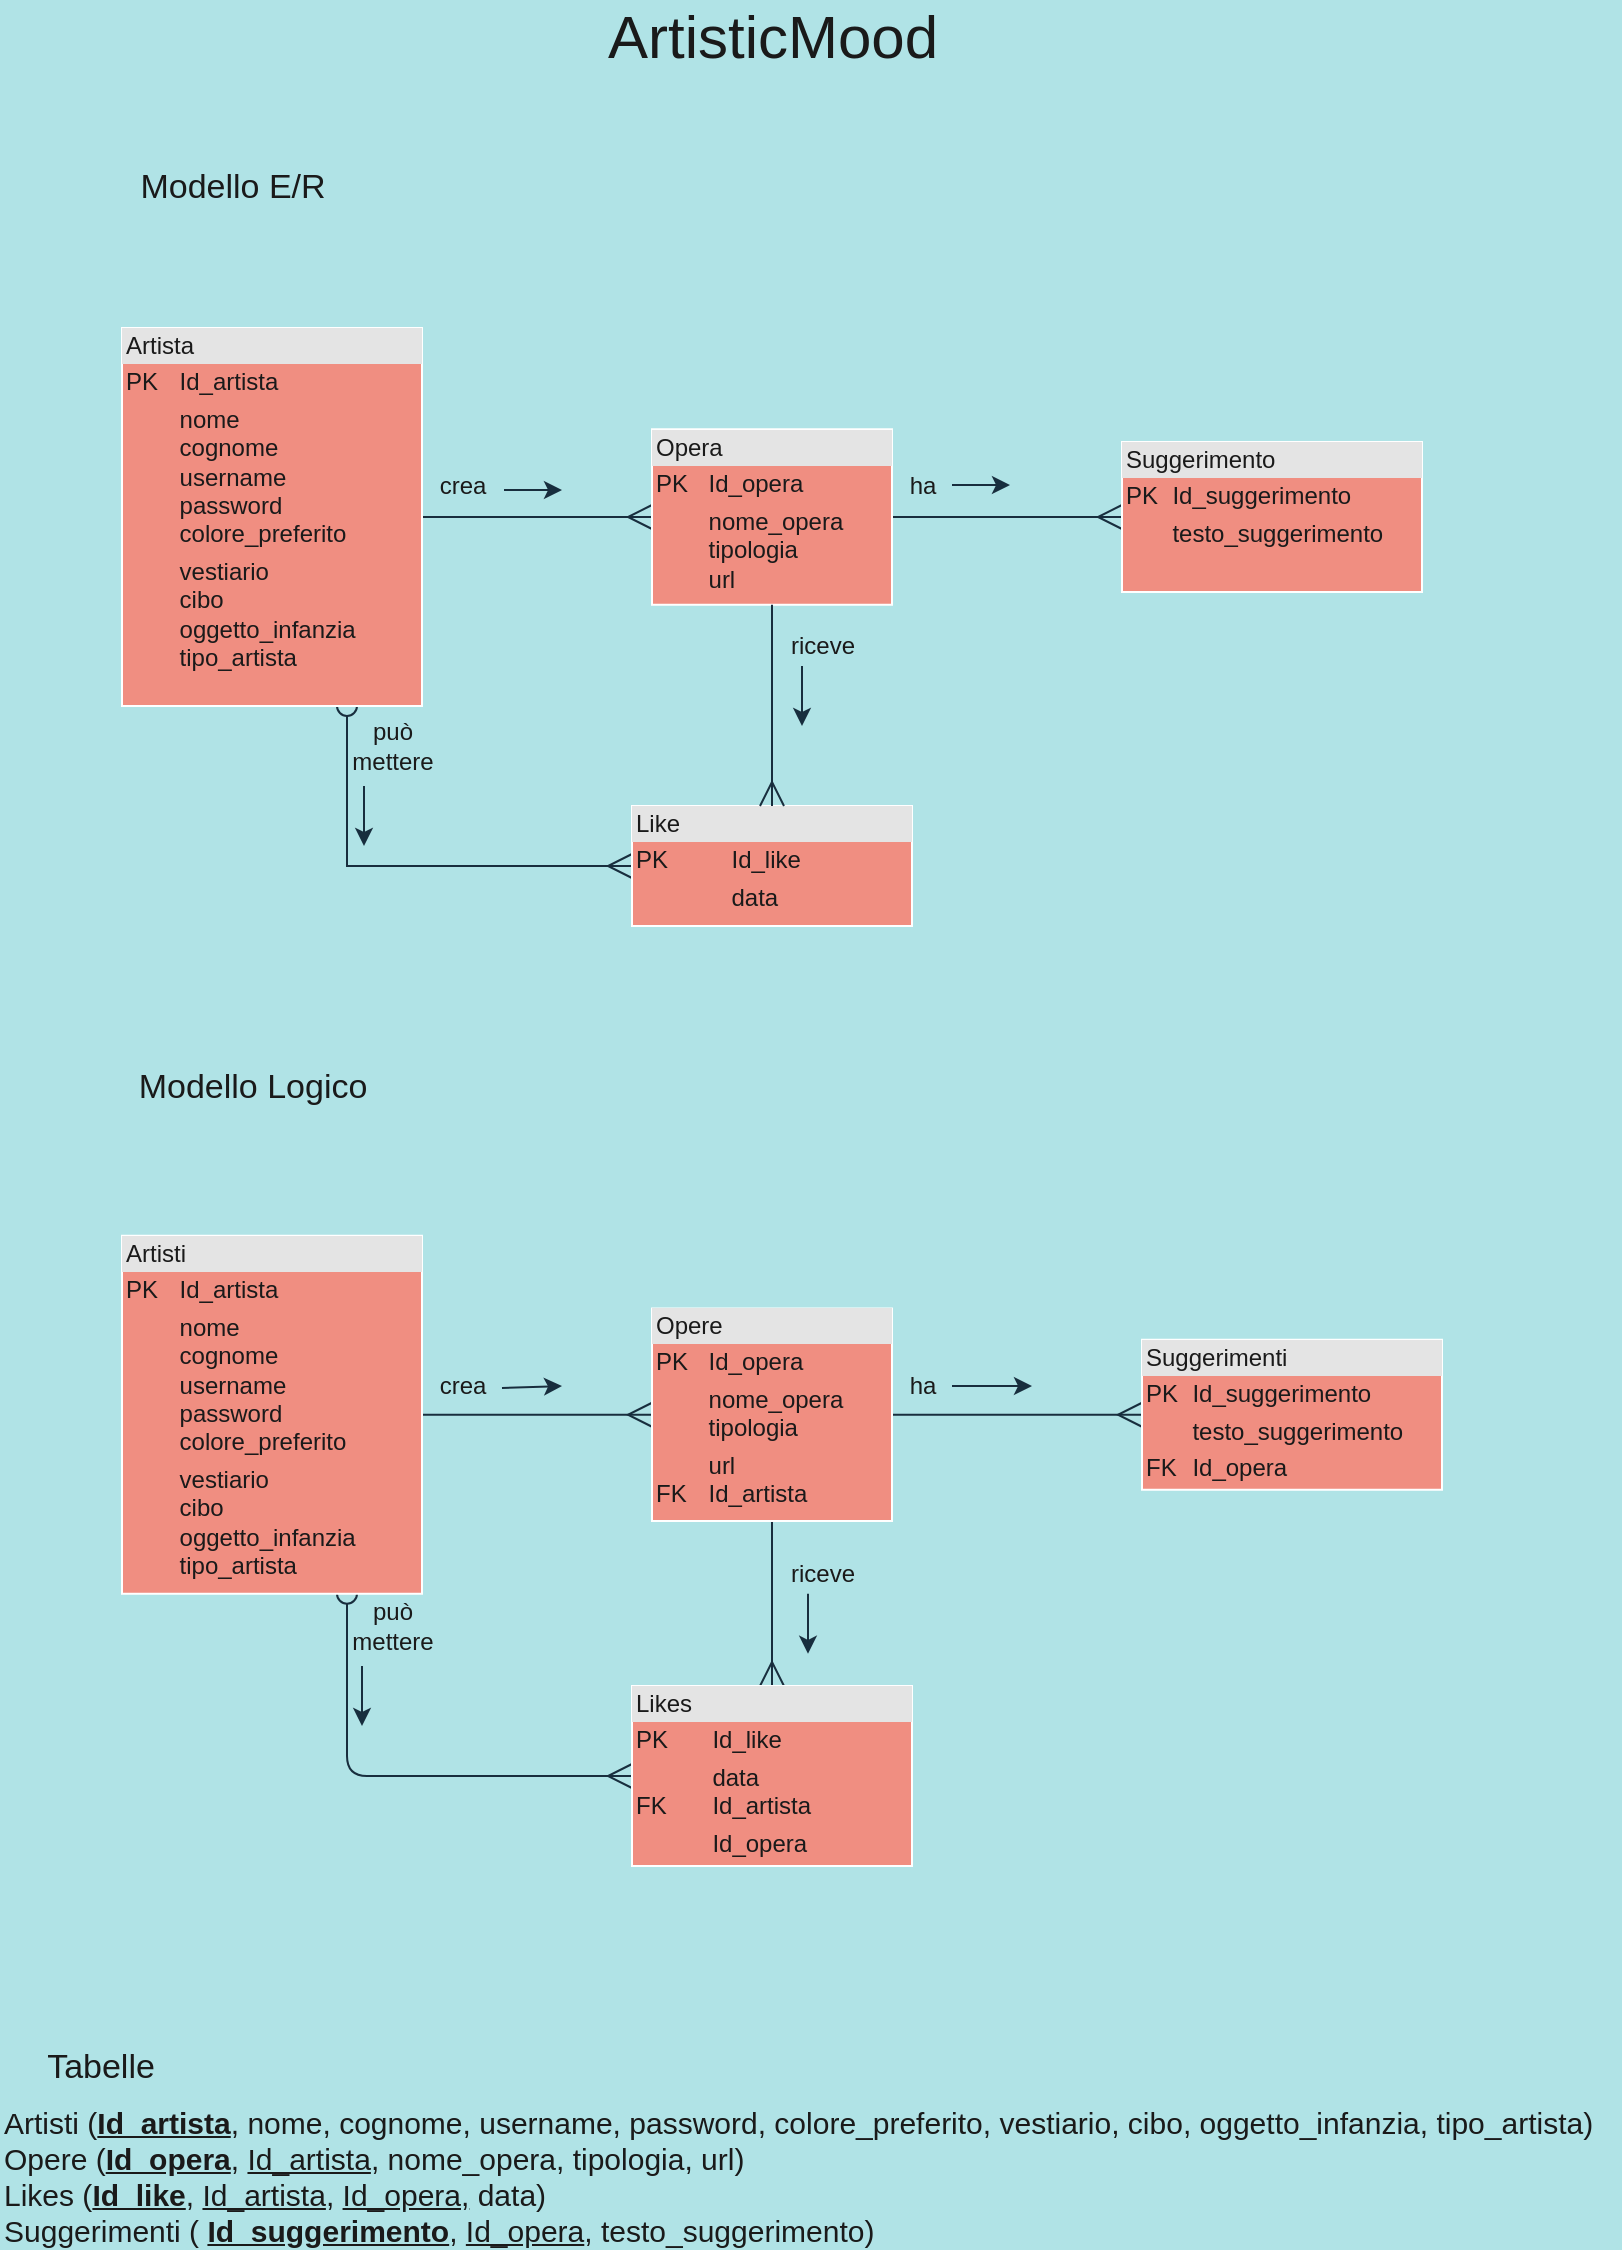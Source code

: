<mxfile version="14.6.13" type="github">
  <diagram id="YEk6cOGVzoyI47wU4SEu" name="Page-1">
    <mxGraphModel dx="868" dy="1682" grid="1" gridSize="10" guides="1" tooltips="1" connect="1" arrows="1" fold="1" page="0" pageScale="1" pageWidth="827" pageHeight="1169" background="#B0E3E6" math="0" shadow="0">
      <root>
        <mxCell id="0" />
        <mxCell id="1" parent="0" />
        <mxCell id="E_Kgd9L_7hM_zR-H3gjs-1" style="edgeStyle=orthogonalEdgeStyle;rounded=0;orthogonalLoop=1;jettySize=auto;html=1;exitX=0.75;exitY=1;exitDx=0;exitDy=0;entryX=0;entryY=0.5;entryDx=0;entryDy=0;endArrow=ERmany;endFill=0;endSize=10;strokeColor=#182E3E;fontColor=#1A1A1A;startArrow=oval;startFill=0;startSize=10;labelBackgroundColor=#B0E3E6;" parent="1" source="72-EGqW2jPlPPwS6QdKg-2" target="72-EGqW2jPlPPwS6QdKg-6" edge="1">
          <mxGeometry relative="1" as="geometry" />
        </mxCell>
        <mxCell id="cuyO15qzb3uXgf2zoR4E-5" style="edgeStyle=orthogonalEdgeStyle;rounded=0;orthogonalLoop=1;jettySize=auto;html=1;exitX=1;exitY=0.5;exitDx=0;exitDy=0;entryX=0;entryY=0.5;entryDx=0;entryDy=0;endArrow=ERmany;endFill=0;strokeWidth=1;endSize=10;strokeColor=#182E3E;fontColor=#1A1A1A;labelBackgroundColor=#B0E3E6;" parent="1" source="72-EGqW2jPlPPwS6QdKg-2" target="72-EGqW2jPlPPwS6QdKg-3" edge="1">
          <mxGeometry relative="1" as="geometry" />
        </mxCell>
        <mxCell id="72-EGqW2jPlPPwS6QdKg-2" value="&lt;div style=&quot;box-sizing: border-box ; width: 100% ; background: #e4e4e4 ; padding: 2px&quot;&gt;Artista&lt;/div&gt;&lt;table style=&quot;width: 100% ; font-size: 1em&quot; cellpadding=&quot;2&quot; cellspacing=&quot;0&quot;&gt;&lt;tbody&gt;&lt;tr&gt;&lt;td&gt;PK&lt;/td&gt;&lt;td&gt;Id_artista&lt;br&gt;&lt;/td&gt;&lt;/tr&gt;&lt;tr&gt;&lt;td&gt;&lt;br&gt;&lt;/td&gt;&lt;td&gt;nome&lt;br&gt;cognome&lt;br&gt;username&lt;br&gt;password&lt;br&gt;colore_preferito&lt;/td&gt;&lt;/tr&gt;&lt;tr&gt;&lt;td&gt;&lt;/td&gt;&lt;td&gt;vestiario&lt;br&gt;cibo&lt;br&gt;oggetto_infanzia&lt;br&gt;tipo_artista&lt;/td&gt;&lt;/tr&gt;&lt;/tbody&gt;&lt;/table&gt;" style="verticalAlign=top;align=left;overflow=fill;html=1;fillColor=#F08E81;strokeColor=#FFFFFF;fontColor=#1A1A1A;" parent="1" vertex="1">
          <mxGeometry x="70" y="-999" width="150" height="189" as="geometry" />
        </mxCell>
        <mxCell id="E_Kgd9L_7hM_zR-H3gjs-21" style="edgeStyle=orthogonalEdgeStyle;curved=0;rounded=1;sketch=0;orthogonalLoop=1;jettySize=auto;html=1;exitX=1;exitY=0.5;exitDx=0;exitDy=0;entryX=0;entryY=0.5;entryDx=0;entryDy=0;startArrow=none;startFill=0;endArrow=ERmany;endFill=0;startSize=10;endSize=10;strokeColor=#182E3E;fontColor=#1A1A1A;labelBackgroundColor=#B0E3E6;" parent="1" source="72-EGqW2jPlPPwS6QdKg-3" target="E_Kgd9L_7hM_zR-H3gjs-20" edge="1">
          <mxGeometry relative="1" as="geometry" />
        </mxCell>
        <mxCell id="72-EGqW2jPlPPwS6QdKg-3" value="&lt;div style=&quot;box-sizing: border-box ; width: 100% ; background: #e4e4e4 ; padding: 2px&quot;&gt;Opera&lt;/div&gt;&lt;table style=&quot;width: 100% ; font-size: 1em&quot; cellpadding=&quot;2&quot; cellspacing=&quot;0&quot;&gt;&lt;tbody&gt;&lt;tr&gt;&lt;td&gt;PK&lt;/td&gt;&lt;td&gt;Id_opera&lt;br&gt;&lt;/td&gt;&lt;/tr&gt;&lt;tr&gt;&lt;td&gt;&lt;br&gt;&lt;br&gt;&lt;/td&gt;&lt;td&gt;nome_opera&lt;br&gt;tipologia&lt;br&gt;url&lt;/td&gt;&lt;/tr&gt;&lt;tr&gt;&lt;td&gt;&lt;/td&gt;&lt;td&gt;&lt;br&gt;&lt;/td&gt;&lt;/tr&gt;&lt;/tbody&gt;&lt;/table&gt;" style="verticalAlign=top;align=left;overflow=fill;html=1;fillColor=#F08E81;strokeColor=#FFFFFF;fontColor=#1A1A1A;" parent="1" vertex="1">
          <mxGeometry x="335" y="-948.37" width="120" height="87.75" as="geometry" />
        </mxCell>
        <mxCell id="72-EGqW2jPlPPwS6QdKg-6" value="&lt;div style=&quot;box-sizing: border-box ; width: 100% ; background: #e4e4e4 ; padding: 2px&quot;&gt;Like&lt;/div&gt;&lt;table style=&quot;width: 100% ; font-size: 1em&quot; cellpadding=&quot;2&quot; cellspacing=&quot;0&quot;&gt;&lt;tbody&gt;&lt;tr&gt;&lt;td&gt;PK&lt;/td&gt;&lt;td&gt;Id_like&lt;/td&gt;&lt;/tr&gt;&lt;tr&gt;&lt;td&gt;&lt;br&gt;&lt;/td&gt;&lt;td&gt;data&lt;/td&gt;&lt;/tr&gt;&lt;tr&gt;&lt;td&gt;&lt;/td&gt;&lt;td&gt;&lt;br&gt;&lt;/td&gt;&lt;/tr&gt;&lt;/tbody&gt;&lt;/table&gt;" style="verticalAlign=top;align=left;overflow=fill;html=1;fillColor=#F08E81;strokeColor=#FFFFFF;fontColor=#1A1A1A;" parent="1" vertex="1">
          <mxGeometry x="325" y="-760" width="140" height="60" as="geometry" />
        </mxCell>
        <mxCell id="72-EGqW2jPlPPwS6QdKg-8" value="" style="endArrow=ERmany;endFill=0;endSize=10;html=1;exitX=0.5;exitY=1;exitDx=0;exitDy=0;startArrow=none;startFill=0;startSize=10;entryX=0.5;entryY=0;entryDx=0;entryDy=0;strokeColor=#182E3E;fontColor=#1A1A1A;labelBackgroundColor=#B0E3E6;" parent="1" source="72-EGqW2jPlPPwS6QdKg-3" target="72-EGqW2jPlPPwS6QdKg-6" edge="1">
          <mxGeometry width="160" relative="1" as="geometry">
            <mxPoint x="600" y="-589" as="sourcePoint" />
            <mxPoint x="480" y="-754" as="targetPoint" />
          </mxGeometry>
        </mxCell>
        <mxCell id="8U3308qfGjmyrE-gQlcl-1" value="&lt;font style=&quot;font-size: 17px&quot;&gt;Modello E/R&lt;/font&gt;" style="text;html=1;resizable=0;autosize=1;align=center;verticalAlign=middle;points=[];fillColor=none;strokeColor=none;rounded=0;sketch=0;fontColor=#1A1A1A;" parent="1" vertex="1">
          <mxGeometry x="70" y="-1079" width="110" height="20" as="geometry" />
        </mxCell>
        <mxCell id="8U3308qfGjmyrE-gQlcl-2" value="&lt;font style=&quot;font-size: 30px&quot;&gt;ArtisticMood&lt;/font&gt;" style="text;html=1;resizable=0;autosize=1;align=center;verticalAlign=middle;points=[];fillColor=none;strokeColor=none;rounded=0;sketch=0;fontColor=#1A1A1A;" parent="1" vertex="1">
          <mxGeometry x="305" y="-1160" width="180" height="30" as="geometry" />
        </mxCell>
        <mxCell id="E_Kgd9L_7hM_zR-H3gjs-4" value="&lt;font style=&quot;font-size: 17px&quot;&gt;Modello Logico&lt;/font&gt;" style="text;html=1;resizable=0;autosize=1;align=center;verticalAlign=middle;points=[];fillColor=none;strokeColor=none;rounded=0;sketch=0;fontColor=#1A1A1A;" parent="1" vertex="1">
          <mxGeometry x="70" y="-629" width="130" height="20" as="geometry" />
        </mxCell>
        <mxCell id="E_Kgd9L_7hM_zR-H3gjs-12" style="edgeStyle=orthogonalEdgeStyle;curved=0;rounded=1;sketch=0;orthogonalLoop=1;jettySize=auto;html=1;exitX=0.75;exitY=1;exitDx=0;exitDy=0;entryX=0;entryY=0.5;entryDx=0;entryDy=0;startArrow=oval;startFill=0;endArrow=ERmany;endFill=0;startSize=10;endSize=10;strokeColor=#182E3E;fontColor=#1A1A1A;labelBackgroundColor=#B0E3E6;" parent="1" source="E_Kgd9L_7hM_zR-H3gjs-5" target="E_Kgd9L_7hM_zR-H3gjs-10" edge="1">
          <mxGeometry relative="1" as="geometry" />
        </mxCell>
        <mxCell id="cuyO15qzb3uXgf2zoR4E-6" style="edgeStyle=orthogonalEdgeStyle;curved=0;rounded=1;sketch=0;orthogonalLoop=1;jettySize=auto;html=1;exitX=1;exitY=0.5;exitDx=0;exitDy=0;entryX=0;entryY=0.5;entryDx=0;entryDy=0;fontColor=#1A1A1A;strokeColor=#182E3E;endArrow=ERmany;endFill=0;endSize=10;labelBackgroundColor=#B0E3E6;" parent="1" source="E_Kgd9L_7hM_zR-H3gjs-5" target="E_Kgd9L_7hM_zR-H3gjs-6" edge="1">
          <mxGeometry relative="1" as="geometry" />
        </mxCell>
        <mxCell id="E_Kgd9L_7hM_zR-H3gjs-5" value="&lt;div style=&quot;box-sizing: border-box ; width: 100% ; background: #e4e4e4 ; padding: 2px&quot;&gt;Artisti&lt;/div&gt;&lt;table style=&quot;width: 100% ; font-size: 1em&quot; cellpadding=&quot;2&quot; cellspacing=&quot;0&quot;&gt;&lt;tbody&gt;&lt;tr&gt;&lt;td&gt;PK&lt;/td&gt;&lt;td&gt;Id_artista&lt;br&gt;&lt;/td&gt;&lt;/tr&gt;&lt;tr&gt;&lt;td&gt;&lt;br&gt;&lt;/td&gt;&lt;td&gt;nome&lt;br&gt;cognome&lt;br&gt;username&lt;br&gt;password&lt;br&gt;colore_preferito&lt;/td&gt;&lt;/tr&gt;&lt;tr&gt;&lt;td&gt;&lt;/td&gt;&lt;td&gt;vestiario&lt;br&gt;cibo&lt;br&gt;oggetto_infanzia&lt;br&gt;tipo_artista&lt;/td&gt;&lt;/tr&gt;&lt;/tbody&gt;&lt;/table&gt;" style="verticalAlign=top;align=left;overflow=fill;html=1;fillColor=#F08E81;strokeColor=#FFFFFF;fontColor=#1A1A1A;" parent="1" vertex="1">
          <mxGeometry x="70" y="-545.12" width="150" height="179" as="geometry" />
        </mxCell>
        <mxCell id="E_Kgd9L_7hM_zR-H3gjs-11" style="edgeStyle=orthogonalEdgeStyle;curved=0;rounded=1;sketch=0;orthogonalLoop=1;jettySize=auto;html=1;entryX=0.5;entryY=0;entryDx=0;entryDy=0;endArrow=ERmany;endFill=0;endSize=10;startArrow=none;startFill=0;startSize=10;exitX=0.5;exitY=1;exitDx=0;exitDy=0;strokeColor=#182E3E;fontColor=#1A1A1A;labelBackgroundColor=#B0E3E6;" parent="1" source="E_Kgd9L_7hM_zR-H3gjs-6" target="E_Kgd9L_7hM_zR-H3gjs-10" edge="1">
          <mxGeometry relative="1" as="geometry">
            <mxPoint x="430" y="-281" as="sourcePoint" />
          </mxGeometry>
        </mxCell>
        <mxCell id="E_Kgd9L_7hM_zR-H3gjs-23" style="edgeStyle=orthogonalEdgeStyle;curved=0;rounded=1;sketch=0;orthogonalLoop=1;jettySize=auto;html=1;exitX=1;exitY=0.5;exitDx=0;exitDy=0;entryX=0;entryY=0.5;entryDx=0;entryDy=0;startArrow=none;startFill=0;endArrow=ERmany;endFill=0;startSize=10;endSize=10;strokeColor=#182E3E;fontColor=#1A1A1A;labelBackgroundColor=#B0E3E6;" parent="1" source="E_Kgd9L_7hM_zR-H3gjs-6" target="E_Kgd9L_7hM_zR-H3gjs-22" edge="1">
          <mxGeometry relative="1" as="geometry" />
        </mxCell>
        <mxCell id="E_Kgd9L_7hM_zR-H3gjs-6" value="&lt;div style=&quot;box-sizing: border-box ; width: 100% ; background: #e4e4e4 ; padding: 2px&quot;&gt;Opere&lt;/div&gt;&lt;table style=&quot;width: 100% ; font-size: 1em&quot; cellpadding=&quot;2&quot; cellspacing=&quot;0&quot;&gt;&lt;tbody&gt;&lt;tr&gt;&lt;td&gt;PK&lt;/td&gt;&lt;td&gt;Id_opera&lt;/td&gt;&lt;/tr&gt;&lt;tr&gt;&lt;td&gt;&lt;br&gt;&lt;/td&gt;&lt;td&gt;nome_opera&lt;br&gt;tipologia&lt;/td&gt;&lt;/tr&gt;&lt;tr&gt;&lt;td&gt;&lt;br&gt;FK&lt;/td&gt;&lt;td&gt;url&lt;br&gt;Id_artista&lt;br&gt;&lt;/td&gt;&lt;/tr&gt;&lt;/tbody&gt;&lt;/table&gt;" style="verticalAlign=top;align=left;overflow=fill;html=1;fillColor=#F08E81;strokeColor=#FFFFFF;fontColor=#1A1A1A;" parent="1" vertex="1">
          <mxGeometry x="335" y="-508.74" width="120" height="106.24" as="geometry" />
        </mxCell>
        <mxCell id="E_Kgd9L_7hM_zR-H3gjs-10" value="&lt;div style=&quot;box-sizing: border-box ; width: 100% ; background: #e4e4e4 ; padding: 2px&quot;&gt;Likes&lt;/div&gt;&lt;table style=&quot;width: 100% ; font-size: 1em&quot; cellpadding=&quot;2&quot; cellspacing=&quot;0&quot;&gt;&lt;tbody&gt;&lt;tr&gt;&lt;td&gt;PK&lt;/td&gt;&lt;td&gt;Id_like&lt;/td&gt;&lt;/tr&gt;&lt;tr&gt;&lt;td&gt;&lt;br&gt;FK&lt;/td&gt;&lt;td&gt;data&lt;br&gt;Id_artista&lt;/td&gt;&lt;/tr&gt;&lt;tr&gt;&lt;td&gt;&lt;/td&gt;&lt;td&gt;Id_opera&lt;/td&gt;&lt;/tr&gt;&lt;/tbody&gt;&lt;/table&gt;" style="verticalAlign=top;align=left;overflow=fill;html=1;fillColor=#F08E81;strokeColor=#FFFFFF;fontColor=#1A1A1A;" parent="1" vertex="1">
          <mxGeometry x="325" y="-320" width="140" height="90" as="geometry" />
        </mxCell>
        <mxCell id="E_Kgd9L_7hM_zR-H3gjs-18" value="&lt;span style=&quot;font-size: 17px&quot;&gt;Tabelle&lt;/span&gt;" style="text;html=1;resizable=0;autosize=1;align=center;verticalAlign=middle;points=[];fillColor=none;strokeColor=none;rounded=0;sketch=0;fontColor=#1A1A1A;" parent="1" vertex="1">
          <mxGeometry x="24" y="-139" width="70" height="20" as="geometry" />
        </mxCell>
        <mxCell id="E_Kgd9L_7hM_zR-H3gjs-19" value="&lt;font style=&quot;font-size: 15px&quot;&gt;Artisti (&lt;u&gt;&lt;b&gt;Id_artista&lt;/b&gt;&lt;/u&gt;, nome, cognome, username, password, colore_preferito, vestiario, cibo, oggetto_infanzia, tipo_artista)&lt;br&gt;Opere (&lt;b&gt;&lt;u&gt;Id_opera&lt;/u&gt;&lt;/b&gt;, &lt;u&gt;Id_artista&lt;/u&gt;, nome_opera, tipologia, url)&lt;br&gt;Likes (&lt;u&gt;&lt;b&gt;Id_like&lt;/b&gt;&lt;/u&gt;, &lt;u&gt;Id_artista&lt;/u&gt;, &lt;u&gt;Id_opera,&lt;/u&gt; data)&lt;br&gt;Suggerimenti ( &lt;u&gt;&lt;b&gt;Id_suggerimento&lt;/b&gt;&lt;/u&gt;, &lt;u&gt;Id_opera&lt;/u&gt;, testo_suggerimento)&lt;/font&gt;" style="text;html=1;resizable=0;autosize=1;align=left;verticalAlign=middle;points=[];fillColor=none;strokeColor=none;rounded=0;sketch=0;fontColor=#1A1A1A;" parent="1" vertex="1">
          <mxGeometry x="9" y="-110" width="810" height="70" as="geometry" />
        </mxCell>
        <mxCell id="E_Kgd9L_7hM_zR-H3gjs-20" value="&lt;div style=&quot;box-sizing: border-box ; width: 100% ; background: #e4e4e4 ; padding: 2px&quot;&gt;Suggerimento&lt;/div&gt;&lt;table style=&quot;width: 100% ; font-size: 1em&quot; cellpadding=&quot;2&quot; cellspacing=&quot;0&quot;&gt;&lt;tbody&gt;&lt;tr&gt;&lt;td&gt;PK&lt;/td&gt;&lt;td&gt;Id_suggerimento&lt;/td&gt;&lt;/tr&gt;&lt;tr&gt;&lt;td&gt;&lt;br&gt;&lt;/td&gt;&lt;td&gt;testo_suggerimento&lt;/td&gt;&lt;/tr&gt;&lt;tr&gt;&lt;td&gt;&lt;/td&gt;&lt;td&gt;&lt;br&gt;&lt;/td&gt;&lt;/tr&gt;&lt;/tbody&gt;&lt;/table&gt;" style="verticalAlign=top;align=left;overflow=fill;html=1;fillColor=#F08E81;strokeColor=#FFFFFF;fontColor=#1A1A1A;" parent="1" vertex="1">
          <mxGeometry x="570" y="-942" width="150" height="75" as="geometry" />
        </mxCell>
        <mxCell id="E_Kgd9L_7hM_zR-H3gjs-22" value="&lt;div style=&quot;box-sizing: border-box ; width: 100% ; background: #e4e4e4 ; padding: 2px&quot;&gt;Suggerimenti&lt;/div&gt;&lt;table style=&quot;width: 100% ; font-size: 1em&quot; cellpadding=&quot;2&quot; cellspacing=&quot;0&quot;&gt;&lt;tbody&gt;&lt;tr&gt;&lt;td&gt;PK&lt;/td&gt;&lt;td&gt;Id_suggerimento&lt;/td&gt;&lt;/tr&gt;&lt;tr&gt;&lt;td&gt;&lt;br&gt;&lt;/td&gt;&lt;td&gt;testo_suggerimento&lt;/td&gt;&lt;/tr&gt;&lt;tr&gt;&lt;td&gt;FK&lt;/td&gt;&lt;td&gt;Id_opera&lt;/td&gt;&lt;/tr&gt;&lt;/tbody&gt;&lt;/table&gt;" style="verticalAlign=top;align=left;overflow=fill;html=1;fillColor=#F08E81;strokeColor=#FFFFFF;fontColor=#1A1A1A;" parent="1" vertex="1">
          <mxGeometry x="580" y="-493.12" width="150" height="75" as="geometry" />
        </mxCell>
        <mxCell id="GF5zxP9eWihwZePS8t31-1" value="crea" style="text;html=1;resizable=0;autosize=1;align=center;verticalAlign=middle;points=[];fillColor=none;strokeColor=none;rounded=0;fontColor=#1A1A1A;" parent="1" vertex="1">
          <mxGeometry x="220" y="-930" width="40" height="20" as="geometry" />
        </mxCell>
        <mxCell id="GF5zxP9eWihwZePS8t31-2" value="" style="endArrow=classic;html=1;exitX=1.025;exitY=0.6;exitDx=0;exitDy=0;exitPerimeter=0;strokeColor=#182E3E;fontColor=#1A1A1A;labelBackgroundColor=#B0E3E6;" parent="1" source="GF5zxP9eWihwZePS8t31-1" edge="1">
          <mxGeometry width="50" height="50" relative="1" as="geometry">
            <mxPoint x="390" y="-920" as="sourcePoint" />
            <mxPoint x="290" y="-918" as="targetPoint" />
          </mxGeometry>
        </mxCell>
        <mxCell id="GF5zxP9eWihwZePS8t31-3" value="ha" style="text;html=1;resizable=0;autosize=1;align=center;verticalAlign=middle;points=[];fillColor=none;strokeColor=none;rounded=0;fontColor=#1A1A1A;" parent="1" vertex="1">
          <mxGeometry x="455" y="-930" width="30" height="20" as="geometry" />
        </mxCell>
        <mxCell id="GF5zxP9eWihwZePS8t31-5" value="" style="endArrow=classic;html=1;strokeColor=#182E3E;fontColor=#1A1A1A;labelBackgroundColor=#B0E3E6;" parent="1" edge="1">
          <mxGeometry width="50" height="50" relative="1" as="geometry">
            <mxPoint x="410" y="-830" as="sourcePoint" />
            <mxPoint x="410" y="-800" as="targetPoint" />
          </mxGeometry>
        </mxCell>
        <mxCell id="GF5zxP9eWihwZePS8t31-6" value="" style="endArrow=classic;html=1;exitX=1.025;exitY=0.6;exitDx=0;exitDy=0;exitPerimeter=0;strokeColor=#182E3E;fontColor=#1A1A1A;labelBackgroundColor=#B0E3E6;" parent="1" edge="1">
          <mxGeometry width="50" height="50" relative="1" as="geometry">
            <mxPoint x="191" y="-770" as="sourcePoint" />
            <mxPoint x="191" y="-740" as="targetPoint" />
          </mxGeometry>
        </mxCell>
        <mxCell id="GF5zxP9eWihwZePS8t31-7" value="" style="endArrow=classic;html=1;exitX=1.025;exitY=0.6;exitDx=0;exitDy=0;exitPerimeter=0;strokeColor=#182E3E;fontColor=#1A1A1A;labelBackgroundColor=#B0E3E6;" parent="1" edge="1">
          <mxGeometry width="50" height="50" relative="1" as="geometry">
            <mxPoint x="485" y="-920.5" as="sourcePoint" />
            <mxPoint x="514" y="-920.5" as="targetPoint" />
          </mxGeometry>
        </mxCell>
        <mxCell id="GF5zxP9eWihwZePS8t31-8" value="può &lt;br&gt;mettere" style="text;html=1;resizable=0;autosize=1;align=center;verticalAlign=middle;points=[];fillColor=none;strokeColor=none;rounded=0;fontColor=#1A1A1A;" parent="1" vertex="1">
          <mxGeometry x="175" y="-805" width="60" height="30" as="geometry" />
        </mxCell>
        <mxCell id="GF5zxP9eWihwZePS8t31-9" value="riceve" style="text;html=1;resizable=0;autosize=1;align=center;verticalAlign=middle;points=[];fillColor=none;strokeColor=none;rounded=0;fontColor=#1A1A1A;" parent="1" vertex="1">
          <mxGeometry x="395" y="-850" width="50" height="20" as="geometry" />
        </mxCell>
        <mxCell id="GF5zxP9eWihwZePS8t31-10" value="" style="endArrow=classic;html=1;strokeColor=#182E3E;fontColor=#1A1A1A;labelBackgroundColor=#B0E3E6;" parent="1" edge="1">
          <mxGeometry width="50" height="50" relative="1" as="geometry">
            <mxPoint x="413" y="-366.12" as="sourcePoint" />
            <mxPoint x="413" y="-336.12" as="targetPoint" />
          </mxGeometry>
        </mxCell>
        <mxCell id="GF5zxP9eWihwZePS8t31-12" value="riceve" style="text;html=1;resizable=0;autosize=1;align=center;verticalAlign=middle;points=[];fillColor=none;strokeColor=none;rounded=0;fontColor=#1A1A1A;" parent="1" vertex="1">
          <mxGeometry x="395" y="-386.12" width="50" height="20" as="geometry" />
        </mxCell>
        <mxCell id="GF5zxP9eWihwZePS8t31-13" value="ha" style="text;html=1;resizable=0;autosize=1;align=center;verticalAlign=middle;points=[];fillColor=none;strokeColor=none;rounded=0;fontColor=#1A1A1A;" parent="1" vertex="1">
          <mxGeometry x="455" y="-480" width="30" height="20" as="geometry" />
        </mxCell>
        <mxCell id="GF5zxP9eWihwZePS8t31-14" value="" style="endArrow=classic;html=1;strokeColor=#182E3E;fontColor=#1A1A1A;labelBackgroundColor=#B0E3E6;" parent="1" edge="1">
          <mxGeometry width="50" height="50" relative="1" as="geometry">
            <mxPoint x="485" y="-470" as="sourcePoint" />
            <mxPoint x="525" y="-470" as="targetPoint" />
          </mxGeometry>
        </mxCell>
        <mxCell id="GF5zxP9eWihwZePS8t31-15" value="crea&lt;br&gt;" style="text;html=1;resizable=0;autosize=1;align=center;verticalAlign=middle;points=[];fillColor=none;strokeColor=none;rounded=0;fontColor=#1A1A1A;" parent="1" vertex="1">
          <mxGeometry x="220" y="-480" width="40" height="20" as="geometry" />
        </mxCell>
        <mxCell id="GF5zxP9eWihwZePS8t31-16" value="" style="endArrow=classic;html=1;exitX=1;exitY=0.55;exitDx=0;exitDy=0;exitPerimeter=0;strokeColor=#182E3E;fontColor=#1A1A1A;labelBackgroundColor=#B0E3E6;" parent="1" source="GF5zxP9eWihwZePS8t31-15" edge="1">
          <mxGeometry width="50" height="50" relative="1" as="geometry">
            <mxPoint x="400" y="-580" as="sourcePoint" />
            <mxPoint x="290" y="-470" as="targetPoint" />
          </mxGeometry>
        </mxCell>
        <mxCell id="GF5zxP9eWihwZePS8t31-17" value="" style="endArrow=classic;html=1;strokeColor=#182E3E;fontColor=#1A1A1A;labelBackgroundColor=#B0E3E6;" parent="1" edge="1">
          <mxGeometry width="50" height="50" relative="1" as="geometry">
            <mxPoint x="190" y="-330" as="sourcePoint" />
            <mxPoint x="190" y="-300" as="targetPoint" />
          </mxGeometry>
        </mxCell>
        <mxCell id="GF5zxP9eWihwZePS8t31-18" value="può&lt;br&gt;mettere" style="text;html=1;resizable=0;autosize=1;align=center;verticalAlign=middle;points=[];fillColor=none;strokeColor=none;rounded=0;fontColor=#1A1A1A;" parent="1" vertex="1">
          <mxGeometry x="175" y="-365" width="60" height="30" as="geometry" />
        </mxCell>
      </root>
    </mxGraphModel>
  </diagram>
</mxfile>
